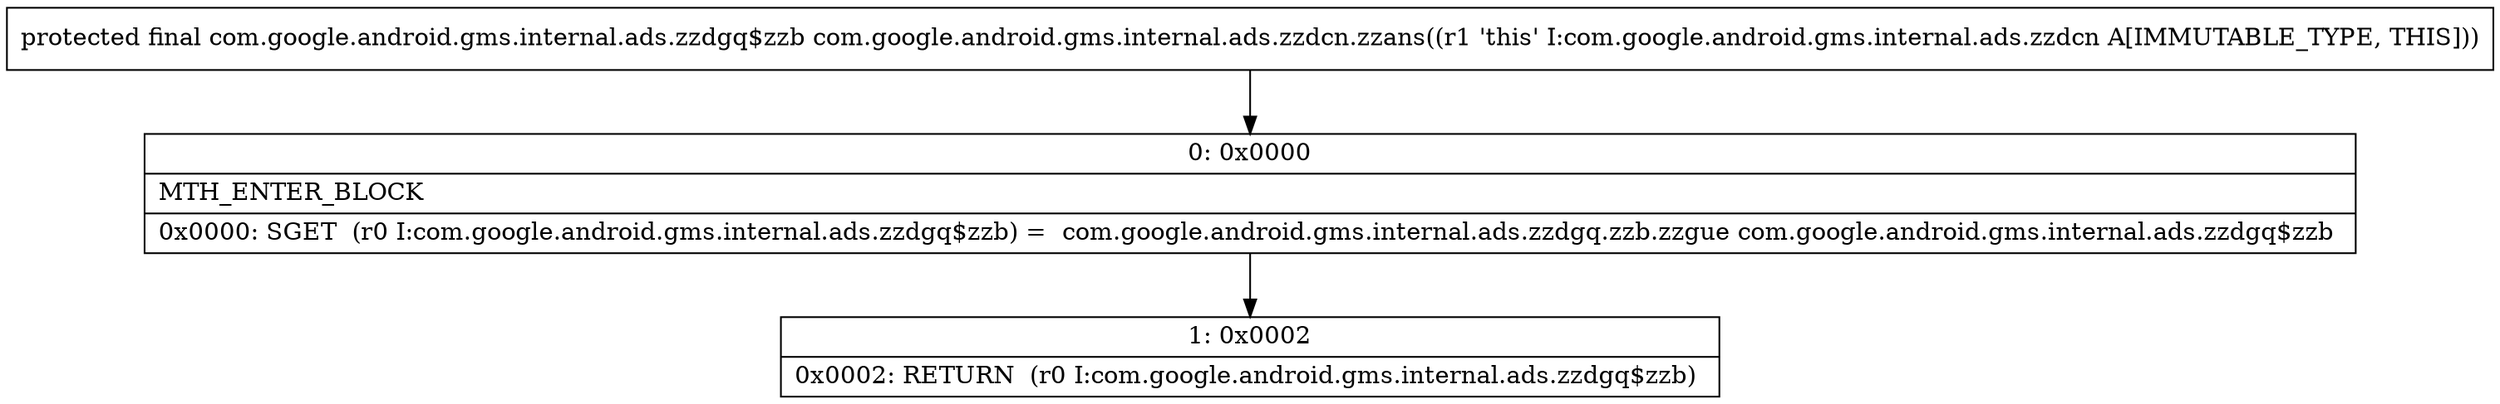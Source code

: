 digraph "CFG forcom.google.android.gms.internal.ads.zzdcn.zzans()Lcom\/google\/android\/gms\/internal\/ads\/zzdgq$zzb;" {
Node_0 [shape=record,label="{0\:\ 0x0000|MTH_ENTER_BLOCK\l|0x0000: SGET  (r0 I:com.google.android.gms.internal.ads.zzdgq$zzb) =  com.google.android.gms.internal.ads.zzdgq.zzb.zzgue com.google.android.gms.internal.ads.zzdgq$zzb \l}"];
Node_1 [shape=record,label="{1\:\ 0x0002|0x0002: RETURN  (r0 I:com.google.android.gms.internal.ads.zzdgq$zzb) \l}"];
MethodNode[shape=record,label="{protected final com.google.android.gms.internal.ads.zzdgq$zzb com.google.android.gms.internal.ads.zzdcn.zzans((r1 'this' I:com.google.android.gms.internal.ads.zzdcn A[IMMUTABLE_TYPE, THIS])) }"];
MethodNode -> Node_0;
Node_0 -> Node_1;
}

